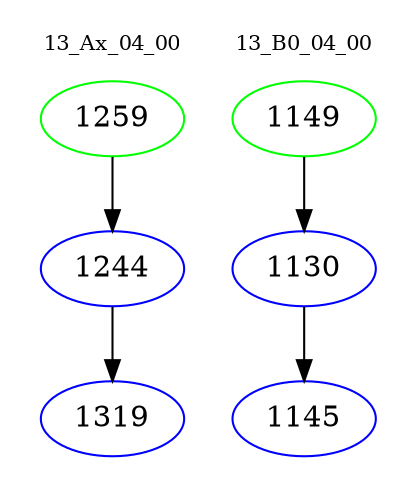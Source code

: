 digraph{
subgraph cluster_0 {
color = white
label = "13_Ax_04_00";
fontsize=10;
T0_1259 [label="1259", color="green"]
T0_1259 -> T0_1244 [color="black"]
T0_1244 [label="1244", color="blue"]
T0_1244 -> T0_1319 [color="black"]
T0_1319 [label="1319", color="blue"]
}
subgraph cluster_1 {
color = white
label = "13_B0_04_00";
fontsize=10;
T1_1149 [label="1149", color="green"]
T1_1149 -> T1_1130 [color="black"]
T1_1130 [label="1130", color="blue"]
T1_1130 -> T1_1145 [color="black"]
T1_1145 [label="1145", color="blue"]
}
}

